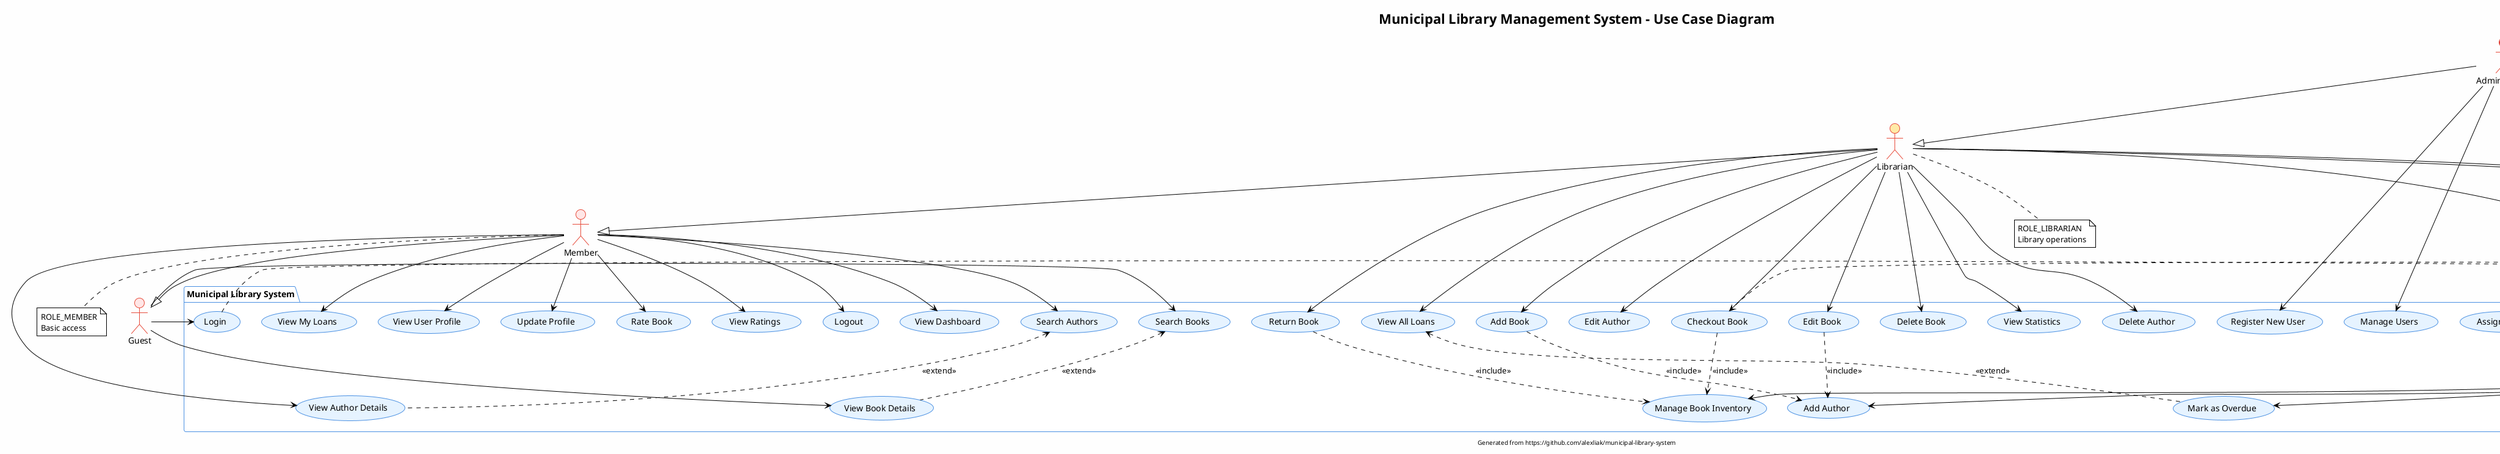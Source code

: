 @startuml Municipal_Library_Use_Case_Diagram
!theme plain
skinparam backgroundColor #FEFEFE
skinparam usecaseBackgroundColor #E6F3FF
skinparam actorBackgroundColor #FFE6E6
skinparam packageBorderColor #4A90E2
skinparam usecaseBorderColor #4A90E2
skinparam actorBorderColor #E74C3C

title Municipal Library Management System - Use Case Diagram
footer Generated from https://github.com/alexliak/municipal-library-system

' Actors
actor "Guest" as guest #FFE6E6
actor "Member" as member #FFE6E6
actor "Librarian" as librarian #FFEAA7
actor "Administrator" as admin #D63031

' System boundary
package "Municipal Library System" {
    ' Authentication Use Cases
    usecase "Login" as UC1
    usecase "Logout" as UC2
    usecase "View Dashboard" as UC3
    
    ' Book Management Use Cases
    usecase "Search Books" as UC4
    usecase "View Book Details" as UC5
    usecase "Add Book" as UC6
    usecase "Edit Book" as UC7
    usecase "Delete Book" as UC8
    usecase "Manage Book Inventory" as UC9
    
    ' Author Management Use Cases
    usecase "Search Authors" as UC10
    usecase "View Author Details" as UC11
    usecase "Add Author" as UC12
    usecase "Edit Author" as UC13
    usecase "Delete Author" as UC14
    
    ' Loan Management Use Cases
    usecase "Checkout Book" as UC15
    usecase "Return Book" as UC16
    usecase "View My Loans" as UC17
    usecase "View All Loans" as UC18
    usecase "Mark as Overdue" as UC19
    
    ' User Management Use Cases
    usecase "Register New User" as UC20
    usecase "Manage Users" as UC21
    usecase "View User Profile" as UC22
    usecase "Update Profile" as UC23
    usecase "Assign Roles" as UC24
    
    ' Reporting Use Cases
    usecase "Generate Reports" as UC25
    usecase "View Statistics" as UC26
    usecase "Export to PDF" as UC27
    
    ' Rating System
    usecase "Rate Book" as UC28
    usecase "View Ratings" as UC29
}

' Guest relationships
guest --> UC1
guest --> UC4
guest --> UC5

' Member inherits from Guest and adds
member --|> guest
member --> UC2
member --> UC3
member --> UC10
member --> UC11
member --> UC17
member --> UC22
member --> UC23
member --> UC28
member --> UC29

' Librarian inherits from Member and adds
librarian --|> member
librarian --> UC6
librarian --> UC7
librarian --> UC8
librarian --> UC9
librarian --> UC12
librarian --> UC13
librarian --> UC14
librarian --> UC15
librarian --> UC16
librarian --> UC18
librarian --> UC19
librarian --> UC26

' Administrator inherits from Librarian and adds
admin --|> librarian
admin --> UC20
admin --> UC21
admin --> UC24
admin --> UC25
admin --> UC27

' Include relationships
UC6 ..> UC12 : <<include>>
UC7 ..> UC12 : <<include>>
UC15 ..> UC9 : <<include>>
UC16 ..> UC9 : <<include>>
UC25 ..> UC27 : <<include>>

' Extend relationships
UC18 <.. UC19 : <<extend>>
UC4 <.. UC5 : <<extend>>
UC10 <.. UC11 : <<extend>>

' Notes
note right of UC1
  Spring Security
  Form-based authentication
  BCrypt password validation
end note

note right of UC15
  Validates available copies
  Creates loan record
  Updates inventory
end note

note bottom of admin
  ROLE_ADMIN
  Full system access
end note

note bottom of librarian
  ROLE_LIBRARIAN
  Library operations
end note

note bottom of member
  ROLE_MEMBER
  Basic access
end note

@enduml
